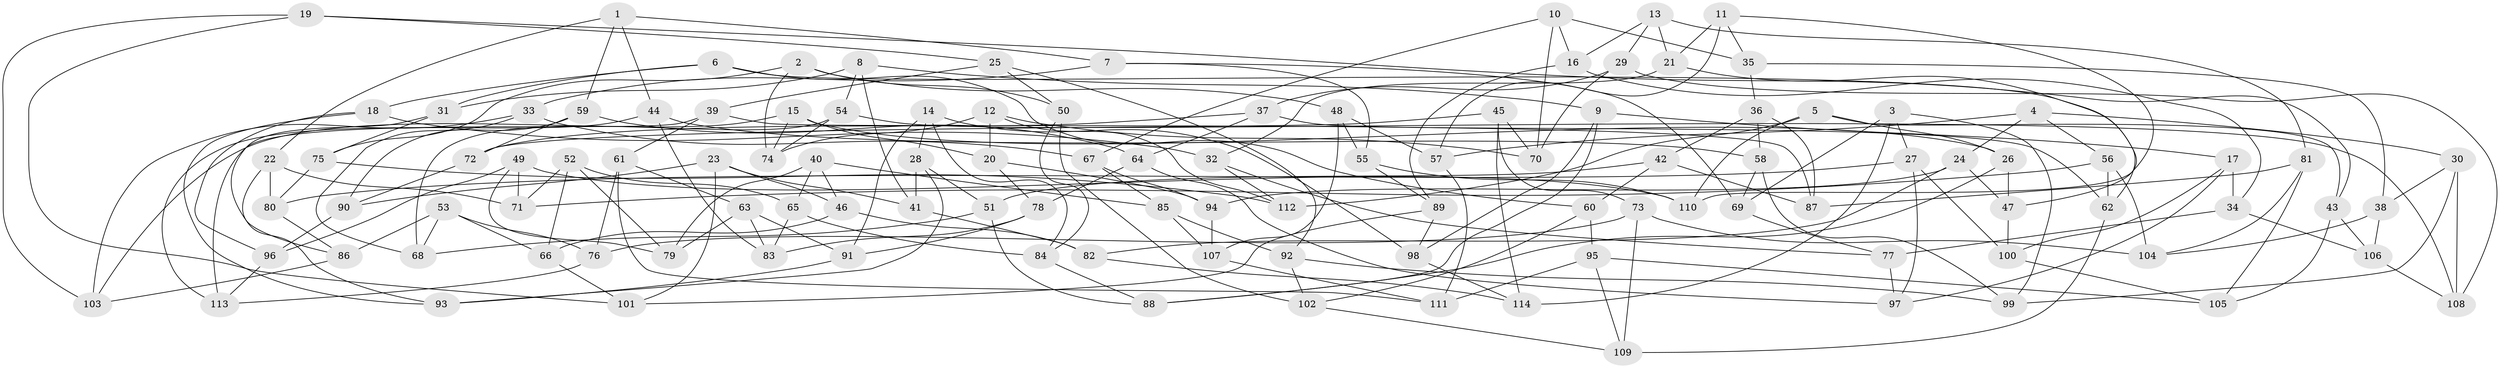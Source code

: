 // coarse degree distribution, {4: 0.39436619718309857, 6: 0.49295774647887325, 5: 0.11267605633802817}
// Generated by graph-tools (version 1.1) at 2025/52/02/27/25 19:52:30]
// undirected, 114 vertices, 228 edges
graph export_dot {
graph [start="1"]
  node [color=gray90,style=filled];
  1;
  2;
  3;
  4;
  5;
  6;
  7;
  8;
  9;
  10;
  11;
  12;
  13;
  14;
  15;
  16;
  17;
  18;
  19;
  20;
  21;
  22;
  23;
  24;
  25;
  26;
  27;
  28;
  29;
  30;
  31;
  32;
  33;
  34;
  35;
  36;
  37;
  38;
  39;
  40;
  41;
  42;
  43;
  44;
  45;
  46;
  47;
  48;
  49;
  50;
  51;
  52;
  53;
  54;
  55;
  56;
  57;
  58;
  59;
  60;
  61;
  62;
  63;
  64;
  65;
  66;
  67;
  68;
  69;
  70;
  71;
  72;
  73;
  74;
  75;
  76;
  77;
  78;
  79;
  80;
  81;
  82;
  83;
  84;
  85;
  86;
  87;
  88;
  89;
  90;
  91;
  92;
  93;
  94;
  95;
  96;
  97;
  98;
  99;
  100;
  101;
  102;
  103;
  104;
  105;
  106;
  107;
  108;
  109;
  110;
  111;
  112;
  113;
  114;
  1 -- 7;
  1 -- 59;
  1 -- 22;
  1 -- 44;
  2 -- 75;
  2 -- 50;
  2 -- 48;
  2 -- 74;
  3 -- 99;
  3 -- 114;
  3 -- 69;
  3 -- 27;
  4 -- 24;
  4 -- 57;
  4 -- 56;
  4 -- 30;
  5 -- 110;
  5 -- 43;
  5 -- 112;
  5 -- 26;
  6 -- 31;
  6 -- 18;
  6 -- 60;
  6 -- 62;
  7 -- 69;
  7 -- 55;
  7 -- 33;
  8 -- 54;
  8 -- 9;
  8 -- 41;
  8 -- 31;
  9 -- 17;
  9 -- 88;
  9 -- 98;
  10 -- 67;
  10 -- 70;
  10 -- 35;
  10 -- 16;
  11 -- 57;
  11 -- 21;
  11 -- 110;
  11 -- 35;
  12 -- 70;
  12 -- 74;
  12 -- 112;
  12 -- 20;
  13 -- 29;
  13 -- 81;
  13 -- 16;
  13 -- 21;
  14 -- 28;
  14 -- 98;
  14 -- 91;
  14 -- 84;
  15 -- 26;
  15 -- 74;
  15 -- 103;
  15 -- 20;
  16 -- 89;
  16 -- 34;
  17 -- 97;
  17 -- 34;
  17 -- 100;
  18 -- 32;
  18 -- 93;
  18 -- 96;
  19 -- 25;
  19 -- 103;
  19 -- 101;
  19 -- 43;
  20 -- 94;
  20 -- 78;
  21 -- 32;
  21 -- 47;
  22 -- 80;
  22 -- 71;
  22 -- 93;
  23 -- 90;
  23 -- 46;
  23 -- 101;
  23 -- 41;
  24 -- 47;
  24 -- 82;
  24 -- 94;
  25 -- 50;
  25 -- 92;
  25 -- 39;
  26 -- 47;
  26 -- 88;
  27 -- 97;
  27 -- 80;
  27 -- 100;
  28 -- 51;
  28 -- 41;
  28 -- 93;
  29 -- 70;
  29 -- 37;
  29 -- 108;
  30 -- 38;
  30 -- 99;
  30 -- 108;
  31 -- 75;
  31 -- 86;
  32 -- 77;
  32 -- 112;
  33 -- 68;
  33 -- 67;
  33 -- 103;
  34 -- 77;
  34 -- 106;
  35 -- 38;
  35 -- 36;
  36 -- 87;
  36 -- 58;
  36 -- 42;
  37 -- 62;
  37 -- 72;
  37 -- 64;
  38 -- 106;
  38 -- 104;
  39 -- 61;
  39 -- 87;
  39 -- 113;
  40 -- 85;
  40 -- 46;
  40 -- 79;
  40 -- 65;
  41 -- 82;
  42 -- 87;
  42 -- 51;
  42 -- 60;
  43 -- 105;
  43 -- 106;
  44 -- 58;
  44 -- 113;
  44 -- 83;
  45 -- 114;
  45 -- 72;
  45 -- 73;
  45 -- 70;
  46 -- 66;
  46 -- 82;
  47 -- 100;
  48 -- 107;
  48 -- 57;
  48 -- 55;
  49 -- 71;
  49 -- 79;
  49 -- 110;
  49 -- 96;
  50 -- 102;
  50 -- 84;
  51 -- 68;
  51 -- 88;
  52 -- 65;
  52 -- 79;
  52 -- 66;
  52 -- 71;
  53 -- 86;
  53 -- 66;
  53 -- 68;
  53 -- 76;
  54 -- 108;
  54 -- 74;
  54 -- 68;
  55 -- 110;
  55 -- 89;
  56 -- 71;
  56 -- 104;
  56 -- 62;
  57 -- 111;
  58 -- 69;
  58 -- 99;
  59 -- 90;
  59 -- 64;
  59 -- 72;
  60 -- 102;
  60 -- 95;
  61 -- 111;
  61 -- 63;
  61 -- 76;
  62 -- 109;
  63 -- 79;
  63 -- 83;
  63 -- 91;
  64 -- 78;
  64 -- 97;
  65 -- 83;
  65 -- 84;
  66 -- 101;
  67 -- 94;
  67 -- 85;
  69 -- 77;
  72 -- 90;
  73 -- 109;
  73 -- 76;
  73 -- 104;
  75 -- 112;
  75 -- 80;
  76 -- 113;
  77 -- 97;
  78 -- 83;
  78 -- 91;
  80 -- 86;
  81 -- 87;
  81 -- 104;
  81 -- 105;
  82 -- 114;
  84 -- 88;
  85 -- 92;
  85 -- 107;
  86 -- 103;
  89 -- 101;
  89 -- 98;
  90 -- 96;
  91 -- 93;
  92 -- 102;
  92 -- 99;
  94 -- 107;
  95 -- 105;
  95 -- 111;
  95 -- 109;
  96 -- 113;
  98 -- 114;
  100 -- 105;
  102 -- 109;
  106 -- 108;
  107 -- 111;
}
